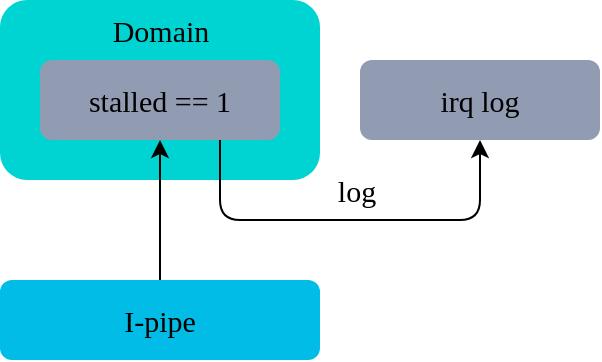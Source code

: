 <mxfile version="20.8.16" type="device"><diagram name="Page-1" id="k8J0ArGdw6wYU0eswvMe"><mxGraphModel dx="550" dy="374" grid="1" gridSize="10" guides="1" tooltips="1" connect="1" arrows="1" fold="1" page="1" pageScale="1" pageWidth="827" pageHeight="1169" math="0" shadow="0"><root><mxCell id="0"/><mxCell id="1" parent="0"/><mxCell id="jy9bjs-Xhfzk3bEOzRof-2" value="" style="rounded=1;whiteSpace=wrap;html=1;fontFamily=Times New Roman;fontSize=15;strokeColor=none;fillColor=#00D4D3;" vertex="1" parent="1"><mxGeometry x="250" y="310" width="160" height="90" as="geometry"/></mxCell><mxCell id="jy9bjs-Xhfzk3bEOzRof-25" style="edgeStyle=orthogonalEdgeStyle;rounded=0;orthogonalLoop=1;jettySize=auto;html=1;exitX=0.5;exitY=0;exitDx=0;exitDy=0;entryX=0.5;entryY=1;entryDx=0;entryDy=0;fontFamily=Times New Roman;fontSize=15;" edge="1" parent="1" source="jy9bjs-Xhfzk3bEOzRof-1" target="jy9bjs-Xhfzk3bEOzRof-23"><mxGeometry relative="1" as="geometry"/></mxCell><mxCell id="jy9bjs-Xhfzk3bEOzRof-1" value="I-pipe" style="rounded=1;whiteSpace=wrap;html=1;fontFamily=Times New Roman;fontSize=15;fillColor=#00BCE6;strokeColor=none;" vertex="1" parent="1"><mxGeometry x="250" y="450" width="160" height="40" as="geometry"/></mxCell><mxCell id="jy9bjs-Xhfzk3bEOzRof-23" value="stalled == 1" style="rounded=1;whiteSpace=wrap;html=1;fontFamily=Times New Roman;fontSize=15;fillColor=#919BB2;strokeColor=none;" vertex="1" parent="1"><mxGeometry x="270" y="340" width="120" height="40" as="geometry"/></mxCell><mxCell id="jy9bjs-Xhfzk3bEOzRof-24" value="Domain" style="text;html=1;align=center;verticalAlign=middle;resizable=0;points=[];autosize=1;strokeColor=none;fillColor=none;fontSize=15;fontFamily=Times New Roman;" vertex="1" parent="1"><mxGeometry x="295" y="310" width="70" height="30" as="geometry"/></mxCell><mxCell id="jy9bjs-Xhfzk3bEOzRof-26" value="irq log" style="rounded=1;whiteSpace=wrap;html=1;fontFamily=Times New Roman;fontSize=15;fillColor=#919BB2;strokeColor=none;" vertex="1" parent="1"><mxGeometry x="430" y="340" width="120" height="40" as="geometry"/></mxCell><mxCell id="jy9bjs-Xhfzk3bEOzRof-28" value="" style="endArrow=classic;html=1;rounded=1;fontFamily=Times New Roman;fontSize=15;entryX=0.5;entryY=1;entryDx=0;entryDy=0;exitX=0.75;exitY=1;exitDx=0;exitDy=0;" edge="1" parent="1" source="jy9bjs-Xhfzk3bEOzRof-23" target="jy9bjs-Xhfzk3bEOzRof-26"><mxGeometry width="50" height="50" relative="1" as="geometry"><mxPoint x="410" y="470" as="sourcePoint"/><mxPoint x="460" y="420" as="targetPoint"/><Array as="points"><mxPoint x="360" y="420"/><mxPoint x="490" y="420"/></Array></mxGeometry></mxCell><mxCell id="jy9bjs-Xhfzk3bEOzRof-29" value="log" style="text;html=1;align=center;verticalAlign=middle;resizable=0;points=[];autosize=1;strokeColor=none;fillColor=none;fontSize=15;fontFamily=Times New Roman;" vertex="1" parent="1"><mxGeometry x="408" y="390" width="40" height="30" as="geometry"/></mxCell></root></mxGraphModel></diagram></mxfile>